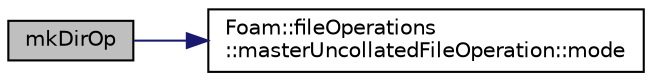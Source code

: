 digraph "mkDirOp"
{
  bgcolor="transparent";
  edge [fontname="Helvetica",fontsize="10",labelfontname="Helvetica",labelfontsize="10"];
  node [fontname="Helvetica",fontsize="10",shape=record];
  rankdir="LR";
  Node1 [label="mkDirOp",height=0.2,width=0.4,color="black", fillcolor="grey75", style="filled" fontcolor="black"];
  Node1 -> Node2 [color="midnightblue",fontsize="10",style="solid",fontname="Helvetica"];
  Node2 [label="Foam::fileOperations\l::masterUncollatedFileOperation::mode",height=0.2,width=0.4,color="black",URL="$classFoam_1_1fileOperations_1_1masterUncollatedFileOperation.html#a62f1fdaf86b85e727c6947637f861288",tooltip="Return the file mode. "];
}
